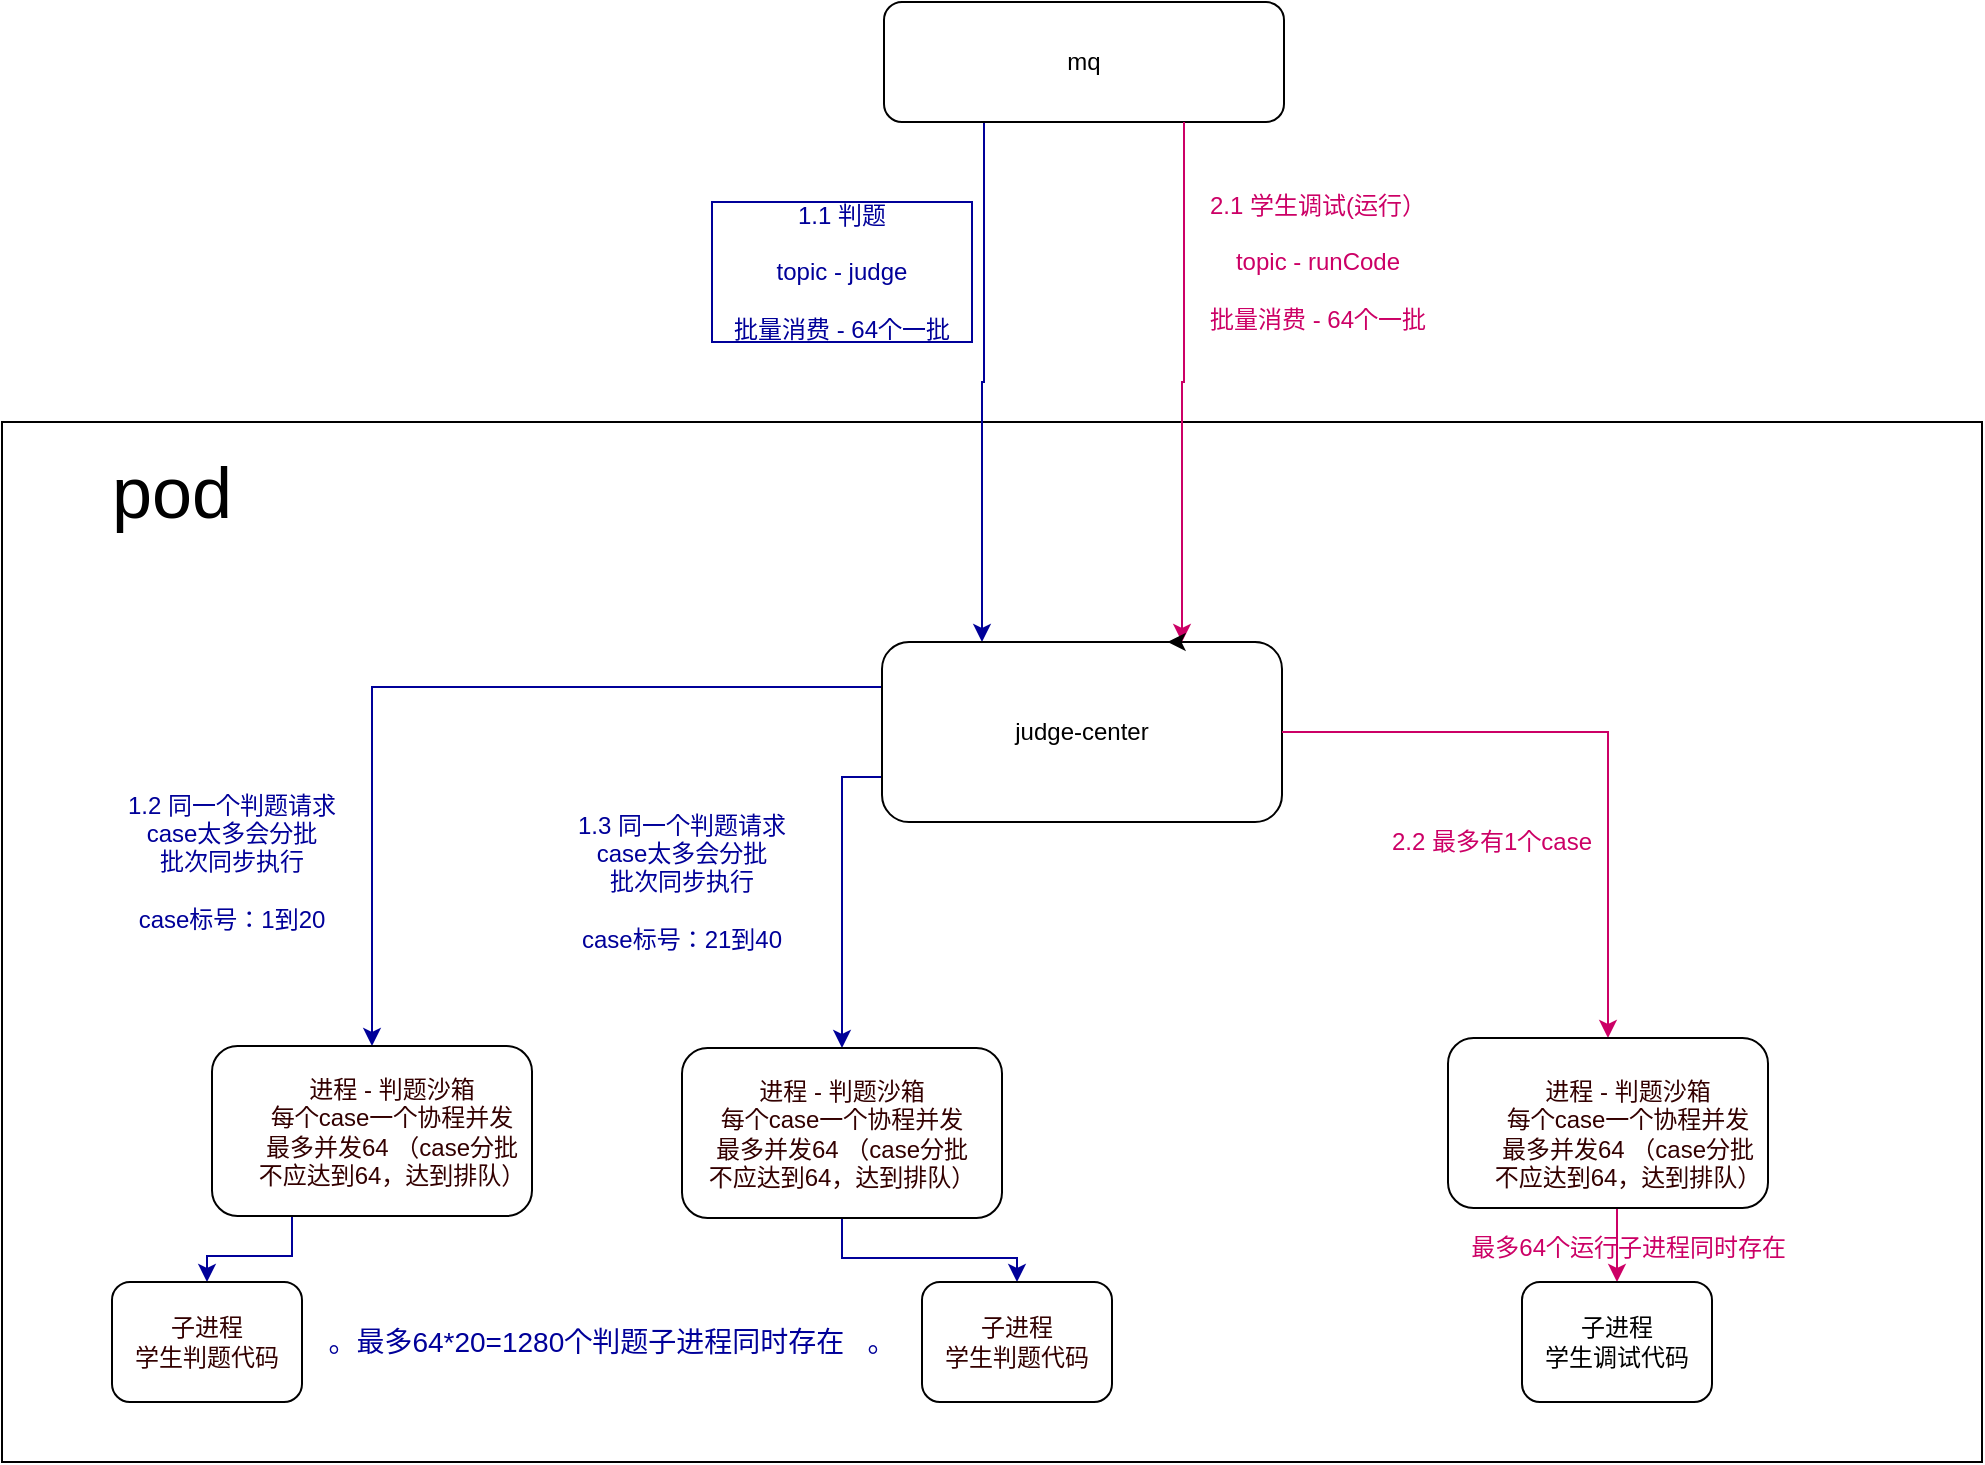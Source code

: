 <mxfile version="24.6.1" type="github">
  <diagram name="第 1 页" id="rGw42DEsiBUozZV5euj-">
    <mxGraphModel dx="2420" dy="840" grid="1" gridSize="10" guides="1" tooltips="1" connect="1" arrows="1" fold="1" page="1" pageScale="1" pageWidth="827" pageHeight="1169" math="0" shadow="0">
      <root>
        <mxCell id="0" />
        <mxCell id="1" parent="0" />
        <mxCell id="0yUii9oryXIb9BvwYovy-36" value="" style="rounded=0;whiteSpace=wrap;html=1;" vertex="1" parent="1">
          <mxGeometry x="-370" y="260" width="990" height="520" as="geometry" />
        </mxCell>
        <mxCell id="0yUii9oryXIb9BvwYovy-6" style="edgeStyle=orthogonalEdgeStyle;rounded=0;orthogonalLoop=1;jettySize=auto;html=1;exitX=0.25;exitY=1;exitDx=0;exitDy=0;entryX=0.25;entryY=0;entryDx=0;entryDy=0;strokeColor=#000099;" edge="1" parent="1" source="0yUii9oryXIb9BvwYovy-3" target="0yUii9oryXIb9BvwYovy-4">
          <mxGeometry relative="1" as="geometry" />
        </mxCell>
        <mxCell id="0yUii9oryXIb9BvwYovy-3" value="mq" style="rounded=1;whiteSpace=wrap;html=1;" vertex="1" parent="1">
          <mxGeometry x="71" y="50" width="200" height="60" as="geometry" />
        </mxCell>
        <mxCell id="0yUii9oryXIb9BvwYovy-10" style="edgeStyle=orthogonalEdgeStyle;rounded=0;orthogonalLoop=1;jettySize=auto;html=1;exitX=0;exitY=0.25;exitDx=0;exitDy=0;entryX=0.5;entryY=0;entryDx=0;entryDy=0;strokeColor=#000099;" edge="1" parent="1" source="0yUii9oryXIb9BvwYovy-4" target="0yUii9oryXIb9BvwYovy-9">
          <mxGeometry relative="1" as="geometry">
            <mxPoint x="120" y="457" as="sourcePoint" />
          </mxGeometry>
        </mxCell>
        <mxCell id="0yUii9oryXIb9BvwYovy-14" style="edgeStyle=orthogonalEdgeStyle;rounded=0;orthogonalLoop=1;jettySize=auto;html=1;exitX=0;exitY=0.75;exitDx=0;exitDy=0;entryX=0.5;entryY=0;entryDx=0;entryDy=0;strokeColor=#000099;" edge="1" parent="1" source="0yUii9oryXIb9BvwYovy-4" target="0yUii9oryXIb9BvwYovy-13">
          <mxGeometry relative="1" as="geometry" />
        </mxCell>
        <mxCell id="0yUii9oryXIb9BvwYovy-4" value="judge-center" style="rounded=1;whiteSpace=wrap;html=1;" vertex="1" parent="1">
          <mxGeometry x="70" y="370" width="200" height="90" as="geometry" />
        </mxCell>
        <mxCell id="0yUii9oryXIb9BvwYovy-7" value="&lt;div&gt;&lt;font color=&quot;#000099&quot;&gt;1.1 判题&lt;/font&gt;&lt;/div&gt;&lt;div&gt;&lt;font color=&quot;#000099&quot;&gt;&lt;br&gt;&lt;/font&gt;&lt;/div&gt;&lt;div&gt;&lt;font color=&quot;#000099&quot;&gt;topic - judge&lt;/font&gt;&lt;/div&gt;&lt;div&gt;&lt;font color=&quot;#000099&quot;&gt;&lt;br&gt;&lt;/font&gt;&lt;/div&gt;&lt;font color=&quot;#000099&quot;&gt;批量消费 - 64个一批&lt;/font&gt;" style="text;html=1;align=center;verticalAlign=middle;whiteSpace=wrap;rounded=0;strokeColor=#000099;" vertex="1" parent="1">
          <mxGeometry x="-15" y="150" width="130" height="70" as="geometry" />
        </mxCell>
        <mxCell id="0yUii9oryXIb9BvwYovy-47" style="edgeStyle=orthogonalEdgeStyle;rounded=0;orthogonalLoop=1;jettySize=auto;html=1;exitX=0.25;exitY=1;exitDx=0;exitDy=0;entryX=0.5;entryY=0;entryDx=0;entryDy=0;fontFamily=Helvetica;fontSize=12;fontColor=default;strokeColor=#000099;" edge="1" parent="1" source="0yUii9oryXIb9BvwYovy-9" target="0yUii9oryXIb9BvwYovy-42">
          <mxGeometry relative="1" as="geometry" />
        </mxCell>
        <mxCell id="0yUii9oryXIb9BvwYovy-9" value="" style="rounded=1;whiteSpace=wrap;html=1;" vertex="1" parent="1">
          <mxGeometry x="-265" y="572" width="160" height="85" as="geometry" />
        </mxCell>
        <mxCell id="0yUii9oryXIb9BvwYovy-48" style="edgeStyle=orthogonalEdgeStyle;rounded=0;orthogonalLoop=1;jettySize=auto;html=1;exitX=0.5;exitY=1;exitDx=0;exitDy=0;entryX=0.5;entryY=0;entryDx=0;entryDy=0;fontFamily=Helvetica;fontSize=12;fontColor=default;strokeColor=#000099;" edge="1" parent="1" source="0yUii9oryXIb9BvwYovy-13" target="0yUii9oryXIb9BvwYovy-43">
          <mxGeometry relative="1" as="geometry" />
        </mxCell>
        <mxCell id="0yUii9oryXIb9BvwYovy-13" value="" style="rounded=1;whiteSpace=wrap;html=1;" vertex="1" parent="1">
          <mxGeometry x="-30" y="573" width="160" height="85" as="geometry" />
        </mxCell>
        <mxCell id="0yUii9oryXIb9BvwYovy-15" value="&lt;div&gt;&lt;font color=&quot;#000099&quot;&gt;1.2 同一个判题请求&lt;/font&gt;&lt;/div&gt;&lt;div&gt;&lt;span style=&quot;background-color: initial;&quot;&gt;&lt;font color=&quot;#000099&quot;&gt;case太多会分批&lt;/font&gt;&lt;/span&gt;&lt;/div&gt;&lt;div&gt;&lt;span style=&quot;background-color: initial;&quot;&gt;&lt;font color=&quot;#000099&quot;&gt;批次同步执行&lt;br&gt;&lt;br&gt;&lt;/font&gt;&lt;/span&gt;&lt;/div&gt;&lt;font color=&quot;#000099&quot;&gt;case标号：1到20&lt;/font&gt;" style="text;html=1;align=center;verticalAlign=middle;whiteSpace=wrap;rounded=0;" vertex="1" parent="1">
          <mxGeometry x="-330" y="450" width="150" height="60" as="geometry" />
        </mxCell>
        <mxCell id="0yUii9oryXIb9BvwYovy-20" style="edgeStyle=orthogonalEdgeStyle;rounded=0;orthogonalLoop=1;jettySize=auto;html=1;exitX=0.75;exitY=1;exitDx=0;exitDy=0;entryX=0.75;entryY=0;entryDx=0;entryDy=0;strokeColor=#CC0066;" edge="1" parent="1" target="0yUii9oryXIb9BvwYovy-4" source="0yUii9oryXIb9BvwYovy-3">
          <mxGeometry relative="1" as="geometry">
            <mxPoint x="960" y="290" as="sourcePoint" />
            <mxPoint x="720" y="371" as="targetPoint" />
          </mxGeometry>
        </mxCell>
        <mxCell id="0yUii9oryXIb9BvwYovy-21" style="edgeStyle=orthogonalEdgeStyle;rounded=0;orthogonalLoop=1;jettySize=auto;html=1;exitX=1;exitY=0.5;exitDx=0;exitDy=0;entryX=0.5;entryY=0;entryDx=0;entryDy=0;strokeColor=#CC0066;" edge="1" parent="1" source="0yUii9oryXIb9BvwYovy-4" target="0yUii9oryXIb9BvwYovy-25">
          <mxGeometry relative="1" as="geometry">
            <mxPoint x="720" y="461" as="sourcePoint" />
          </mxGeometry>
        </mxCell>
        <mxCell id="0yUii9oryXIb9BvwYovy-24" value="&lt;div&gt;&lt;font color=&quot;#cc0066&quot;&gt;2.1 学生调试(运行）&lt;/font&gt;&lt;/div&gt;&lt;div&gt;&lt;font color=&quot;#cc0066&quot;&gt;&lt;br&gt;&lt;/font&gt;&lt;/div&gt;&lt;div&gt;&lt;font color=&quot;#cc0066&quot;&gt;topic - runCode&lt;/font&gt;&lt;/div&gt;&lt;div&gt;&lt;font color=&quot;#cc0066&quot;&gt;&lt;br&gt;&lt;/font&gt;&lt;/div&gt;&lt;font color=&quot;#cc0066&quot;&gt;批量消费 - 64个一批&lt;/font&gt;" style="text;html=1;align=center;verticalAlign=middle;whiteSpace=wrap;rounded=0;" vertex="1" parent="1">
          <mxGeometry x="223" y="140" width="130" height="80" as="geometry" />
        </mxCell>
        <mxCell id="0yUii9oryXIb9BvwYovy-50" style="edgeStyle=orthogonalEdgeStyle;rounded=0;orthogonalLoop=1;jettySize=auto;html=1;exitX=0.5;exitY=1;exitDx=0;exitDy=0;entryX=0.5;entryY=0;entryDx=0;entryDy=0;fontFamily=Helvetica;fontSize=12;fontColor=default;strokeColor=#CC0066;" edge="1" parent="1" source="0yUii9oryXIb9BvwYovy-25" target="0yUii9oryXIb9BvwYovy-49">
          <mxGeometry relative="1" as="geometry" />
        </mxCell>
        <mxCell id="0yUii9oryXIb9BvwYovy-25" value="" style="rounded=1;whiteSpace=wrap;html=1;" vertex="1" parent="1">
          <mxGeometry x="353" y="568" width="160" height="85" as="geometry" />
        </mxCell>
        <mxCell id="0yUii9oryXIb9BvwYovy-27" value="&lt;font color=&quot;#cc0066&quot;&gt;2.2 最多有1个case&lt;/font&gt;&lt;div&gt;&lt;/div&gt;" style="text;html=1;align=center;verticalAlign=middle;whiteSpace=wrap;rounded=0;" vertex="1" parent="1">
          <mxGeometry x="300" y="450" width="150" height="40" as="geometry" />
        </mxCell>
        <mxCell id="0yUii9oryXIb9BvwYovy-31" value="&lt;div&gt;&lt;font color=&quot;#000099&quot;&gt;1.3 同一个判题请求&lt;/font&gt;&lt;/div&gt;&lt;div&gt;&lt;span style=&quot;background-color: initial;&quot;&gt;&lt;font color=&quot;#000099&quot;&gt;case太多会分批&lt;/font&gt;&lt;/span&gt;&lt;/div&gt;&lt;div&gt;&lt;font color=&quot;#000099&quot;&gt;批次同步执行&lt;br&gt;&lt;/font&gt;&lt;/div&gt;&lt;div&gt;&lt;font color=&quot;#000099&quot;&gt;&lt;br&gt;&lt;/font&gt;&lt;/div&gt;&lt;font color=&quot;#000099&quot;&gt;case标号：21到40&lt;/font&gt;" style="text;html=1;align=center;verticalAlign=middle;whiteSpace=wrap;rounded=0;" vertex="1" parent="1">
          <mxGeometry x="-105" y="470" width="150" height="40" as="geometry" />
        </mxCell>
        <mxCell id="0yUii9oryXIb9BvwYovy-37" value="&lt;font style=&quot;font-size: 36px;&quot;&gt;pod&lt;/font&gt;" style="text;html=1;align=center;verticalAlign=middle;whiteSpace=wrap;rounded=0;fontFamily=Helvetica;fontSize=12;fontColor=default;" vertex="1" parent="1">
          <mxGeometry x="-315" y="280" width="60" height="30" as="geometry" />
        </mxCell>
        <mxCell id="0yUii9oryXIb9BvwYovy-38" style="edgeStyle=orthogonalEdgeStyle;rounded=0;orthogonalLoop=1;jettySize=auto;html=1;exitX=0.75;exitY=0;exitDx=0;exitDy=0;entryX=0.714;entryY=0.006;entryDx=0;entryDy=0;entryPerimeter=0;fontFamily=Helvetica;fontSize=12;fontColor=default;" edge="1" parent="1" source="0yUii9oryXIb9BvwYovy-4" target="0yUii9oryXIb9BvwYovy-4">
          <mxGeometry relative="1" as="geometry" />
        </mxCell>
        <mxCell id="0yUii9oryXIb9BvwYovy-41" value="&lt;font color=&quot;#330000&quot;&gt;进程 - 判题沙箱&lt;/font&gt;&lt;div&gt;&lt;font color=&quot;#330000&quot;&gt;每个case一个协程并发&lt;/font&gt;&lt;div&gt;&lt;font color=&quot;#330000&quot;&gt;最多并发64&lt;span style=&quot;background-color: initial;&quot;&gt;&amp;nbsp;（case分批不应达到64，达到排队）&lt;/span&gt;&lt;/font&gt;&lt;/div&gt;&lt;/div&gt;" style="text;html=1;align=center;verticalAlign=middle;whiteSpace=wrap;rounded=0;" vertex="1" parent="1">
          <mxGeometry x="-245" y="587" width="140" height="55" as="geometry" />
        </mxCell>
        <mxCell id="0yUii9oryXIb9BvwYovy-42" value="&lt;div&gt;&lt;font color=&quot;#330000&quot;&gt;子进程&lt;/font&gt;&lt;/div&gt;&lt;div&gt;&lt;font color=&quot;#330000&quot;&gt;学生判题代码&lt;/font&gt;&lt;/div&gt;" style="rounded=1;whiteSpace=wrap;html=1;strokeColor=default;align=center;verticalAlign=middle;fontFamily=Helvetica;fontSize=12;fontColor=default;fillColor=default;" vertex="1" parent="1">
          <mxGeometry x="-315" y="690" width="95" height="60" as="geometry" />
        </mxCell>
        <mxCell id="0yUii9oryXIb9BvwYovy-43" value="&lt;div&gt;&lt;font color=&quot;#330000&quot;&gt;子进程&lt;/font&gt;&lt;/div&gt;&lt;div&gt;&lt;font color=&quot;#330000&quot;&gt;学生判题代码&lt;/font&gt;&lt;/div&gt;" style="rounded=1;whiteSpace=wrap;html=1;strokeColor=default;align=center;verticalAlign=middle;fontFamily=Helvetica;fontSize=12;fontColor=default;fillColor=default;" vertex="1" parent="1">
          <mxGeometry x="90" y="690" width="95" height="60" as="geometry" />
        </mxCell>
        <mxCell id="0yUii9oryXIb9BvwYovy-46" value="&lt;font color=&quot;#000099&quot; style=&quot;font-size: 14px;&quot;&gt;。最多64*20=1280个判题子进程同时存在&amp;nbsp; &amp;nbsp;。&lt;/font&gt;" style="text;html=1;align=center;verticalAlign=middle;whiteSpace=wrap;rounded=0;fontFamily=Helvetica;fontSize=12;fontColor=default;" vertex="1" parent="1">
          <mxGeometry x="-220" y="705" width="310" height="30" as="geometry" />
        </mxCell>
        <mxCell id="0yUii9oryXIb9BvwYovy-49" value="&lt;div&gt;子进程&lt;/div&gt;&lt;div&gt;学生调试代码&lt;/div&gt;" style="rounded=1;whiteSpace=wrap;html=1;strokeColor=default;align=center;verticalAlign=middle;fontFamily=Helvetica;fontSize=12;fontColor=default;fillColor=default;" vertex="1" parent="1">
          <mxGeometry x="390" y="690" width="95" height="60" as="geometry" />
        </mxCell>
        <mxCell id="0yUii9oryXIb9BvwYovy-51" value="&lt;font color=&quot;#cc0066&quot;&gt;最多64个运行子进程同时存在&amp;nbsp;&lt;/font&gt;" style="text;html=1;align=center;verticalAlign=middle;whiteSpace=wrap;rounded=0;fontFamily=Helvetica;fontSize=12;fontColor=default;" vertex="1" parent="1">
          <mxGeometry x="290" y="658" width="310" height="30" as="geometry" />
        </mxCell>
        <mxCell id="0yUii9oryXIb9BvwYovy-52" value="&lt;div&gt;&lt;font color=&quot;#330000&quot;&gt;进程 - 判题沙箱&lt;/font&gt;&lt;/div&gt;&lt;div&gt;&lt;font color=&quot;#330000&quot;&gt;每个case一个协程并发&lt;/font&gt;&lt;div&gt;&lt;font color=&quot;#330000&quot;&gt;最多并发64&lt;span style=&quot;background-color: initial;&quot;&gt;&amp;nbsp;（case分批不应达到64，达到排队）&lt;/span&gt;&lt;/font&gt;&lt;/div&gt;&lt;/div&gt;" style="text;html=1;align=center;verticalAlign=middle;whiteSpace=wrap;rounded=0;" vertex="1" parent="1">
          <mxGeometry x="-20" y="588" width="140" height="55" as="geometry" />
        </mxCell>
        <mxCell id="0yUii9oryXIb9BvwYovy-54" value="&lt;div&gt;&lt;font color=&quot;#330000&quot;&gt;进程 - 判题沙箱&lt;/font&gt;&lt;/div&gt;&lt;div&gt;&lt;font color=&quot;#330000&quot;&gt;每个case一个协程并发&lt;/font&gt;&lt;div&gt;&lt;font color=&quot;#330000&quot;&gt;最多并发64&lt;span style=&quot;background-color: initial;&quot;&gt;&amp;nbsp;（case分批不应达到64，达到排队）&lt;/span&gt;&lt;/font&gt;&lt;/div&gt;&lt;/div&gt;" style="text;html=1;align=center;verticalAlign=middle;whiteSpace=wrap;rounded=0;" vertex="1" parent="1">
          <mxGeometry x="373" y="588" width="140" height="55" as="geometry" />
        </mxCell>
      </root>
    </mxGraphModel>
  </diagram>
</mxfile>
